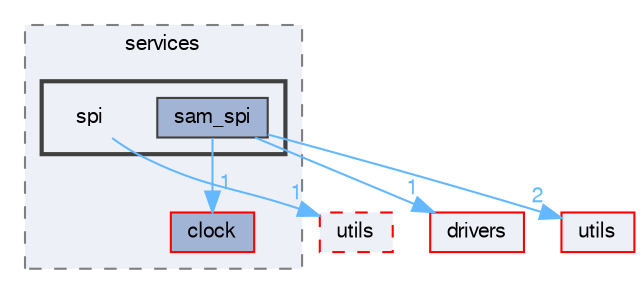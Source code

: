 digraph "spi"
{
 // LATEX_PDF_SIZE
  bgcolor="transparent";
  edge [fontname=FreeSans,fontsize=10,labelfontname=FreeSans,labelfontsize=10];
  node [fontname=FreeSans,fontsize=10,shape=box,height=0.2,width=0.4];
  compound=true
  subgraph clusterdir_7cbf1cf0e17b7da5051405e51c36fab2 {
    graph [ bgcolor="#edf0f7", pencolor="grey50", label="services", fontname=FreeSans,fontsize=10 style="filled,dashed", URL="dir_7cbf1cf0e17b7da5051405e51c36fab2.html",tooltip=""]
  dir_410424a981c6afa253b7eef69e83a965 [label="clock", fillcolor="#a2b4d6", color="red", style="filled", URL="dir_410424a981c6afa253b7eef69e83a965.html",tooltip=""];
  subgraph clusterdir_288c603995b5bd51450cdc52ea5200b4 {
    graph [ bgcolor="#edf0f7", pencolor="grey25", label="", fontname=FreeSans,fontsize=10 style="filled,bold", URL="dir_288c603995b5bd51450cdc52ea5200b4.html",tooltip=""]
    dir_288c603995b5bd51450cdc52ea5200b4 [shape=plaintext, label="spi"];
  dir_69b4a194dfad518fa7aefa1c2562dbd6 [label="sam_spi", fillcolor="#a2b4d6", color="grey25", style="filled", URL="dir_69b4a194dfad518fa7aefa1c2562dbd6.html",tooltip=""];
  }
  }
  dir_23452eaafd74a0dfcbccff24142d67ec [label="drivers", fillcolor="#edf0f7", color="red", style="filled", URL="dir_23452eaafd74a0dfcbccff24142d67ec.html",tooltip=""];
  dir_7dbb3f8d9b3c7f1bbfe241818c433d10 [label="utils", fillcolor="#edf0f7", color="red", style="filled", URL="dir_7dbb3f8d9b3c7f1bbfe241818c433d10.html",tooltip=""];
  dir_85effdddc426fd82e3610be0948fd413 [label="utils", fillcolor="#edf0f7", color="red", style="filled,dashed", URL="dir_85effdddc426fd82e3610be0948fd413.html",tooltip=""];
  dir_288c603995b5bd51450cdc52ea5200b4->dir_85effdddc426fd82e3610be0948fd413 [headlabel="1", labeldistance=1.5 headhref="dir_000058_000067.html" color="steelblue1" fontcolor="steelblue1"];
  dir_69b4a194dfad518fa7aefa1c2562dbd6->dir_23452eaafd74a0dfcbccff24142d67ec [headlabel="1", labeldistance=1.5 headhref="dir_000042_000014.html" color="steelblue1" fontcolor="steelblue1"];
  dir_69b4a194dfad518fa7aefa1c2562dbd6->dir_410424a981c6afa253b7eef69e83a965 [headlabel="1", labeldistance=1.5 headhref="dir_000042_000004.html" color="steelblue1" fontcolor="steelblue1"];
  dir_69b4a194dfad518fa7aefa1c2562dbd6->dir_7dbb3f8d9b3c7f1bbfe241818c433d10 [headlabel="2", labeldistance=1.5 headhref="dir_000042_000068.html" color="steelblue1" fontcolor="steelblue1"];
}
